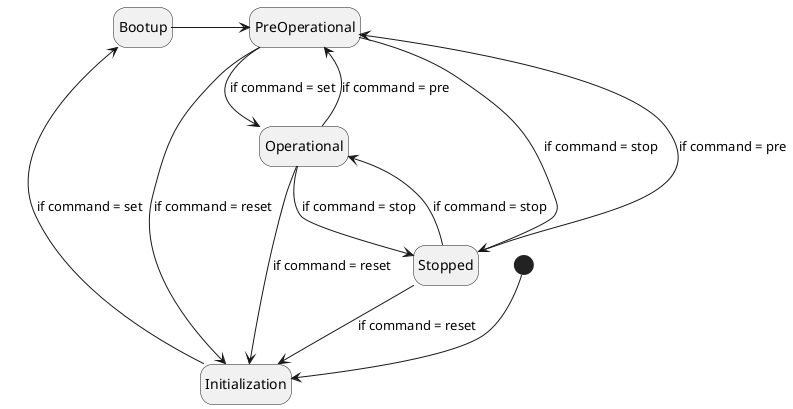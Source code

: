 @startuml machine3states
    hide empty description
    [*] --> Initialization
    Initialization --> Bootup : if command = set
    Bootup -> PreOperational
    PreOperational --> Operational : if command = set
    Operational --> PreOperational : if command = pre
    
    
    Operational --> Stopped : if command = stop
    PreOperational --> Stopped : if command = stop
    Stopped --> Operational : if command = stop
    Stopped --> PreOperational : if command = pre

    PreOperational --> Initialization : if command = reset
    Operational --> Initialization : if command = reset
    Stopped --> Initialization : if command = reset
@enduml




